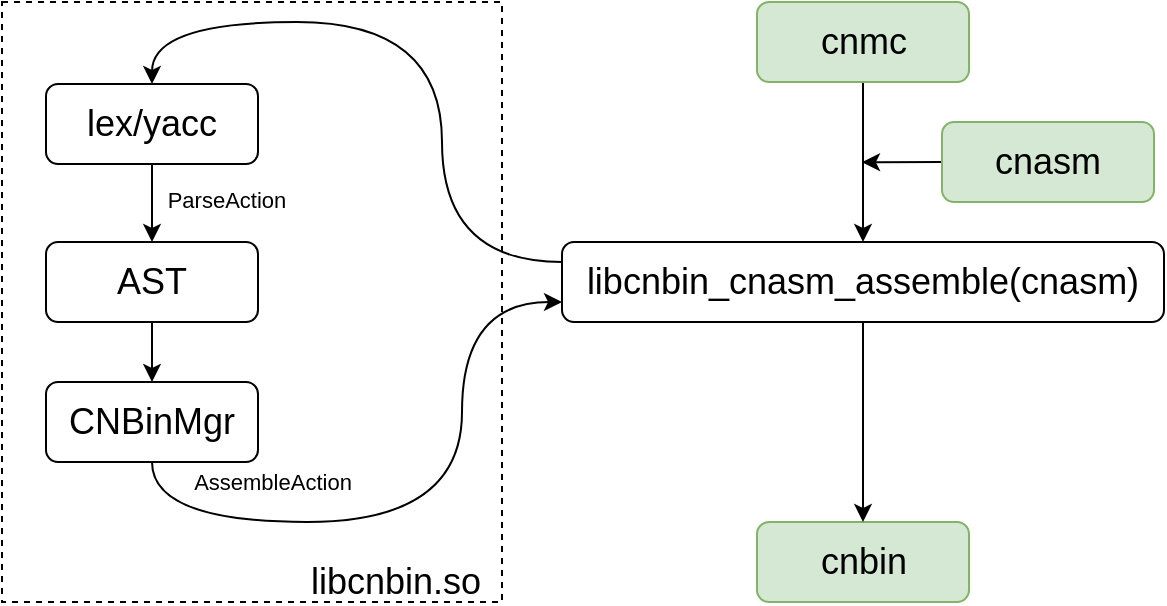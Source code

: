 <mxfile version="21.6.6" type="github">
  <diagram id="C5RBs43oDa-KdzZeNtuy" name="Page-1">
    <mxGraphModel dx="928" dy="534" grid="1" gridSize="10" guides="1" tooltips="1" connect="1" arrows="1" fold="1" page="1" pageScale="1" pageWidth="827" pageHeight="1169" math="0" shadow="0">
      <root>
        <mxCell id="WIyWlLk6GJQsqaUBKTNV-0" />
        <mxCell id="WIyWlLk6GJQsqaUBKTNV-1" parent="WIyWlLk6GJQsqaUBKTNV-0" />
        <mxCell id="1VvXPGQ5xc2AV_AhxKoi-65" style="edgeStyle=orthogonalEdgeStyle;curved=1;rounded=0;orthogonalLoop=1;jettySize=auto;html=1;exitX=0;exitY=0.5;exitDx=0;exitDy=0;" edge="1" parent="WIyWlLk6GJQsqaUBKTNV-1" source="1VvXPGQ5xc2AV_AhxKoi-0">
          <mxGeometry relative="1" as="geometry">
            <mxPoint x="500" y="190.138" as="targetPoint" />
          </mxGeometry>
        </mxCell>
        <mxCell id="1VvXPGQ5xc2AV_AhxKoi-0" value="&lt;font style=&quot;font-size: 18px;&quot;&gt;cnasm&lt;/font&gt;" style="rounded=1;whiteSpace=wrap;html=1;fontSize=12;glass=0;strokeWidth=1;shadow=0;fillColor=#d5e8d4;strokeColor=#82b366;" vertex="1" parent="WIyWlLk6GJQsqaUBKTNV-1">
          <mxGeometry x="540" y="170" width="106" height="40" as="geometry" />
        </mxCell>
        <mxCell id="1VvXPGQ5xc2AV_AhxKoi-53" style="edgeStyle=orthogonalEdgeStyle;rounded=0;orthogonalLoop=1;jettySize=auto;html=1;exitX=0.5;exitY=1;exitDx=0;exitDy=0;entryX=0.5;entryY=0;entryDx=0;entryDy=0;" edge="1" parent="WIyWlLk6GJQsqaUBKTNV-1" source="1VvXPGQ5xc2AV_AhxKoi-1" target="1VvXPGQ5xc2AV_AhxKoi-31">
          <mxGeometry relative="1" as="geometry" />
        </mxCell>
        <mxCell id="1VvXPGQ5xc2AV_AhxKoi-1" value="&lt;span style=&quot;font-size: 18px;&quot;&gt;cnmc&lt;/span&gt;" style="rounded=1;whiteSpace=wrap;html=1;fontSize=12;glass=0;strokeWidth=1;shadow=0;fillColor=#d5e8d4;strokeColor=#82b366;" vertex="1" parent="WIyWlLk6GJQsqaUBKTNV-1">
          <mxGeometry x="447.5" y="110" width="106" height="40" as="geometry" />
        </mxCell>
        <mxCell id="1VvXPGQ5xc2AV_AhxKoi-20" style="edgeStyle=orthogonalEdgeStyle;rounded=0;orthogonalLoop=1;jettySize=auto;html=1;exitX=0.5;exitY=1;exitDx=0;exitDy=0;entryX=0.5;entryY=0;entryDx=0;entryDy=0;" edge="1" parent="WIyWlLk6GJQsqaUBKTNV-1" source="1VvXPGQ5xc2AV_AhxKoi-2" target="1VvXPGQ5xc2AV_AhxKoi-19">
          <mxGeometry relative="1" as="geometry" />
        </mxCell>
        <mxCell id="1VvXPGQ5xc2AV_AhxKoi-21" value="ParseAction" style="edgeLabel;html=1;align=center;verticalAlign=middle;resizable=0;points=[];" vertex="1" connectable="0" parent="1VvXPGQ5xc2AV_AhxKoi-20">
          <mxGeometry x="-0.072" y="-2" relative="1" as="geometry">
            <mxPoint x="39" as="offset" />
          </mxGeometry>
        </mxCell>
        <mxCell id="1VvXPGQ5xc2AV_AhxKoi-2" value="&lt;font style=&quot;font-size: 18px;&quot;&gt;lex/yacc&lt;/font&gt;" style="rounded=1;whiteSpace=wrap;html=1;fontSize=12;glass=0;strokeWidth=1;shadow=0;" vertex="1" parent="WIyWlLk6GJQsqaUBKTNV-1">
          <mxGeometry x="92" y="151" width="106" height="40" as="geometry" />
        </mxCell>
        <mxCell id="1VvXPGQ5xc2AV_AhxKoi-3" value="&lt;font style=&quot;font-size: 18px;&quot;&gt;cnbin&lt;/font&gt;" style="rounded=1;whiteSpace=wrap;html=1;fontSize=12;glass=0;strokeWidth=1;shadow=0;fillColor=#d5e8d4;strokeColor=#82b366;" vertex="1" parent="WIyWlLk6GJQsqaUBKTNV-1">
          <mxGeometry x="447.5" y="370" width="106" height="40" as="geometry" />
        </mxCell>
        <mxCell id="1VvXPGQ5xc2AV_AhxKoi-23" style="edgeStyle=orthogonalEdgeStyle;rounded=0;orthogonalLoop=1;jettySize=auto;html=1;exitX=0.5;exitY=1;exitDx=0;exitDy=0;entryX=0.5;entryY=0;entryDx=0;entryDy=0;" edge="1" parent="WIyWlLk6GJQsqaUBKTNV-1" source="1VvXPGQ5xc2AV_AhxKoi-19" target="1VvXPGQ5xc2AV_AhxKoi-22">
          <mxGeometry relative="1" as="geometry" />
        </mxCell>
        <mxCell id="1VvXPGQ5xc2AV_AhxKoi-19" value="&lt;span style=&quot;font-size: 18px;&quot;&gt;AST&lt;/span&gt;" style="rounded=1;whiteSpace=wrap;html=1;fontSize=12;glass=0;strokeWidth=1;shadow=0;" vertex="1" parent="WIyWlLk6GJQsqaUBKTNV-1">
          <mxGeometry x="92" y="230" width="106" height="40" as="geometry" />
        </mxCell>
        <mxCell id="1VvXPGQ5xc2AV_AhxKoi-61" style="edgeStyle=orthogonalEdgeStyle;curved=1;rounded=0;orthogonalLoop=1;jettySize=auto;html=1;exitX=0.5;exitY=1;exitDx=0;exitDy=0;entryX=0;entryY=0.75;entryDx=0;entryDy=0;" edge="1" parent="WIyWlLk6GJQsqaUBKTNV-1" source="1VvXPGQ5xc2AV_AhxKoi-22" target="1VvXPGQ5xc2AV_AhxKoi-31">
          <mxGeometry relative="1" as="geometry">
            <mxPoint x="300" y="230" as="targetPoint" />
            <Array as="points">
              <mxPoint x="145" y="370" />
              <mxPoint x="300" y="370" />
              <mxPoint x="300" y="260" />
            </Array>
          </mxGeometry>
        </mxCell>
        <mxCell id="1VvXPGQ5xc2AV_AhxKoi-62" value="AssembleAction" style="edgeLabel;html=1;align=center;verticalAlign=middle;resizable=0;points=[];" vertex="1" connectable="0" parent="1VvXPGQ5xc2AV_AhxKoi-61">
          <mxGeometry x="-0.524" y="-2" relative="1" as="geometry">
            <mxPoint x="8" y="-22" as="offset" />
          </mxGeometry>
        </mxCell>
        <mxCell id="1VvXPGQ5xc2AV_AhxKoi-22" value="&lt;span style=&quot;font-size: 18px;&quot;&gt;CNBinMgr&lt;/span&gt;" style="rounded=1;whiteSpace=wrap;html=1;fontSize=12;glass=0;strokeWidth=1;shadow=0;" vertex="1" parent="WIyWlLk6GJQsqaUBKTNV-1">
          <mxGeometry x="92" y="300" width="106" height="40" as="geometry" />
        </mxCell>
        <mxCell id="1VvXPGQ5xc2AV_AhxKoi-30" value="" style="rounded=0;whiteSpace=wrap;html=1;fillColor=none;dashed=1;" vertex="1" parent="WIyWlLk6GJQsqaUBKTNV-1">
          <mxGeometry x="70" y="110" width="250" height="300" as="geometry" />
        </mxCell>
        <mxCell id="1VvXPGQ5xc2AV_AhxKoi-56" style="edgeStyle=orthogonalEdgeStyle;rounded=0;orthogonalLoop=1;jettySize=auto;html=1;exitX=0.5;exitY=1;exitDx=0;exitDy=0;entryX=0.5;entryY=0;entryDx=0;entryDy=0;" edge="1" parent="WIyWlLk6GJQsqaUBKTNV-1" source="1VvXPGQ5xc2AV_AhxKoi-31" target="1VvXPGQ5xc2AV_AhxKoi-3">
          <mxGeometry relative="1" as="geometry" />
        </mxCell>
        <mxCell id="1VvXPGQ5xc2AV_AhxKoi-60" style="edgeStyle=orthogonalEdgeStyle;rounded=0;orthogonalLoop=1;jettySize=auto;html=1;exitX=0;exitY=0.25;exitDx=0;exitDy=0;curved=1;entryX=0.5;entryY=0;entryDx=0;entryDy=0;" edge="1" parent="WIyWlLk6GJQsqaUBKTNV-1" source="1VvXPGQ5xc2AV_AhxKoi-31" target="1VvXPGQ5xc2AV_AhxKoi-2">
          <mxGeometry relative="1" as="geometry">
            <mxPoint x="140" y="130" as="targetPoint" />
            <Array as="points">
              <mxPoint x="290" y="240" />
              <mxPoint x="290" y="120" />
              <mxPoint x="145" y="120" />
            </Array>
          </mxGeometry>
        </mxCell>
        <mxCell id="1VvXPGQ5xc2AV_AhxKoi-31" value="&lt;span style=&quot;font-size: 18px;&quot;&gt;libcnbin_cnasm_assemble(cnasm)&lt;/span&gt;" style="rounded=1;whiteSpace=wrap;html=1;fontSize=12;glass=0;strokeWidth=1;shadow=0;" vertex="1" parent="WIyWlLk6GJQsqaUBKTNV-1">
          <mxGeometry x="350" y="230" width="301" height="40" as="geometry" />
        </mxCell>
        <mxCell id="1VvXPGQ5xc2AV_AhxKoi-32" value="&lt;font style=&quot;font-size: 18px;&quot;&gt;libcnbin.so&lt;/font&gt;" style="rounded=1;whiteSpace=wrap;html=1;fontSize=12;glass=0;strokeWidth=1;shadow=0;fillColor=none;strokeColor=none;" vertex="1" parent="WIyWlLk6GJQsqaUBKTNV-1">
          <mxGeometry x="214" y="390" width="106" height="20" as="geometry" />
        </mxCell>
      </root>
    </mxGraphModel>
  </diagram>
</mxfile>
